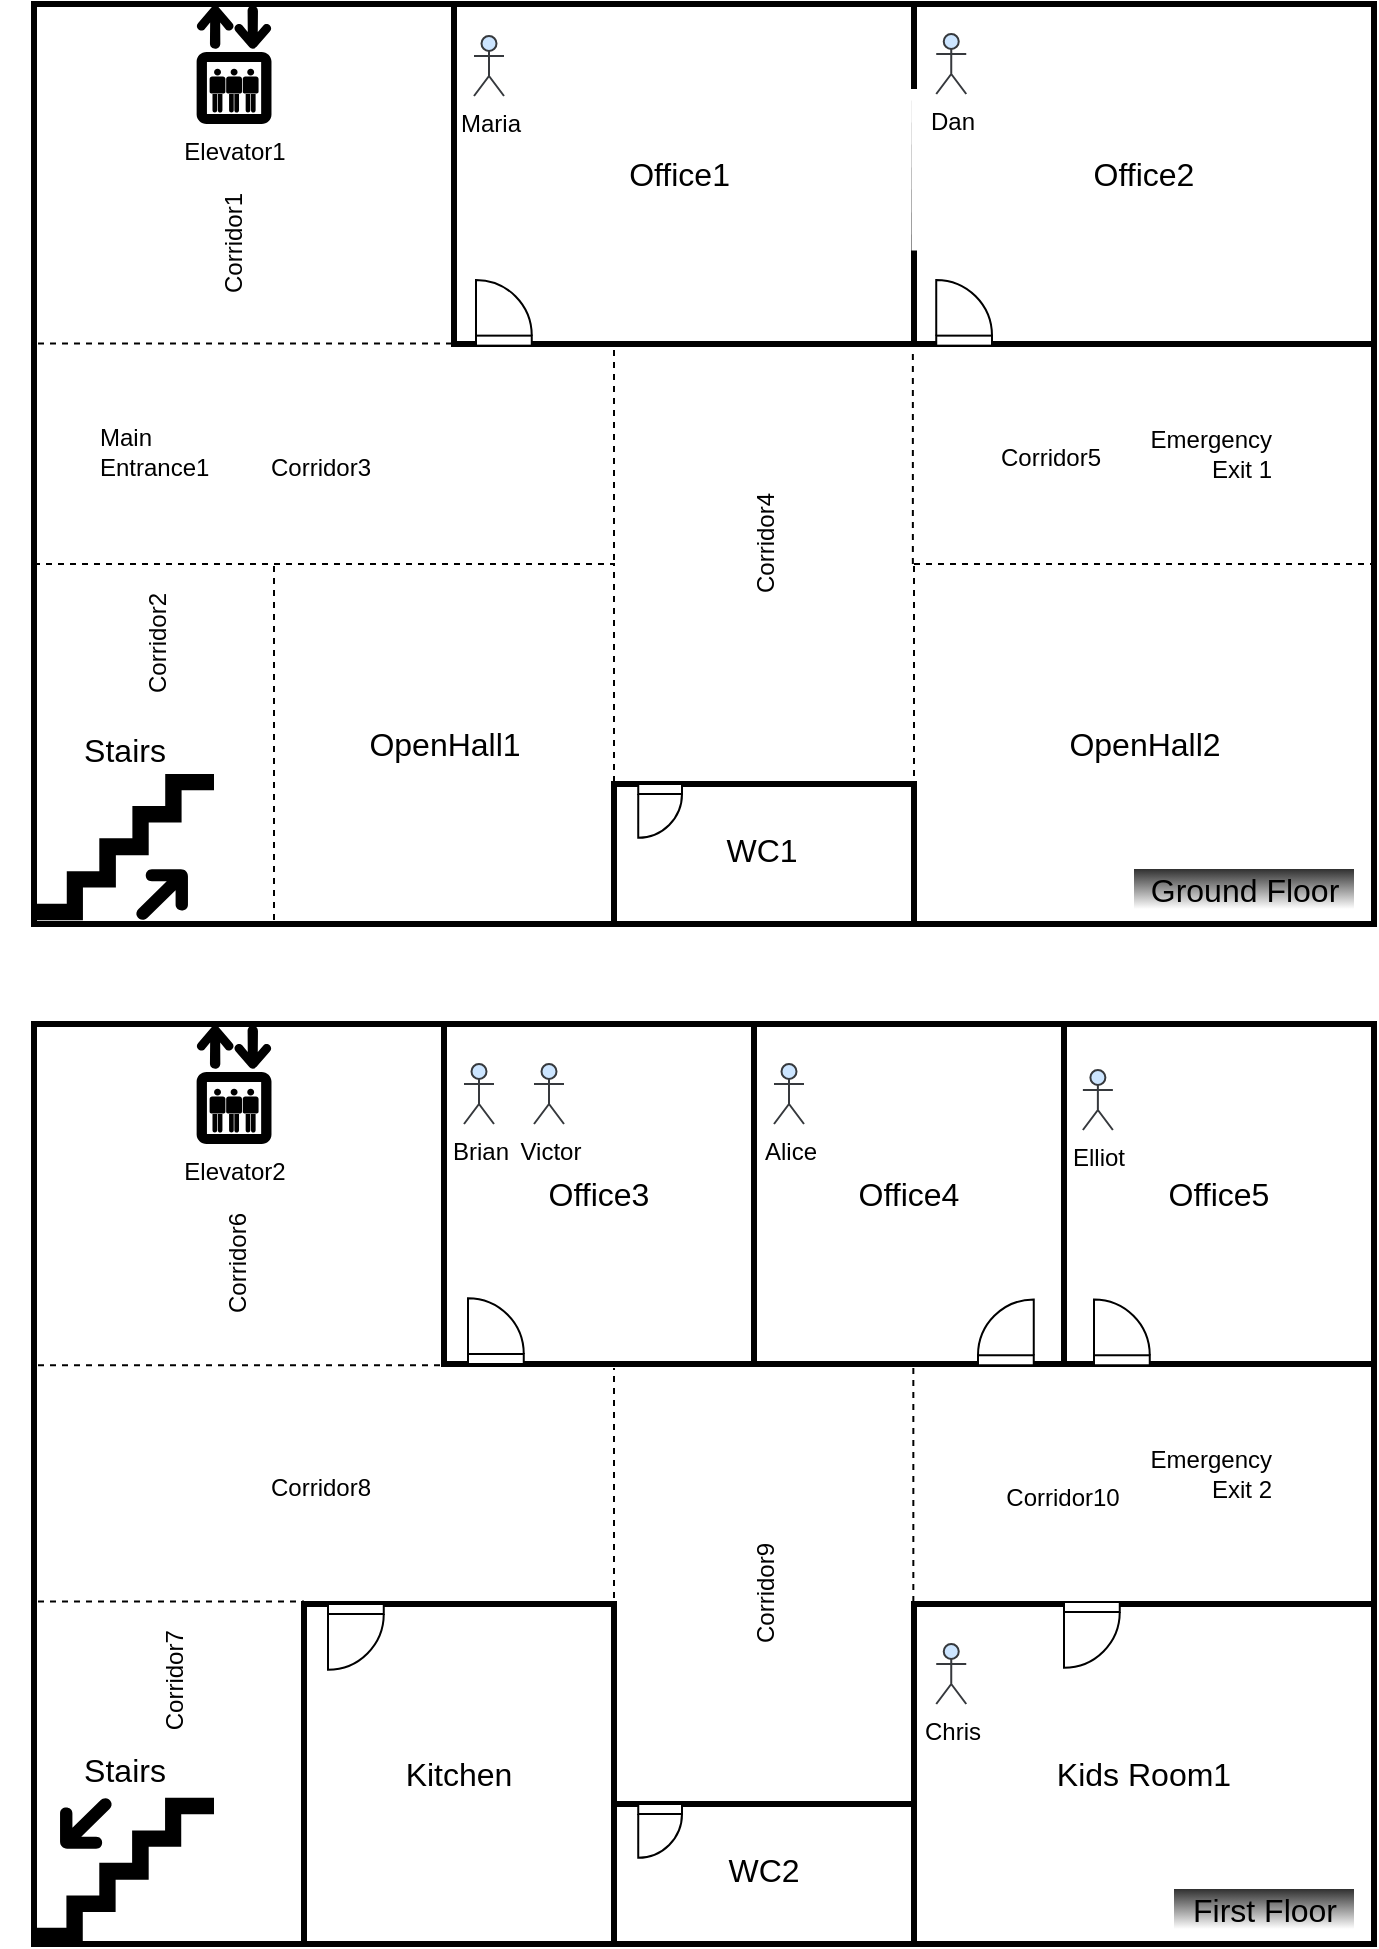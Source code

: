 <mxfile version="13.4.3" type="device"><diagram id="AgTGCRMTPQJ3MTFmMoZi" name="Page-1"><mxGraphModel dx="1983" dy="1103" grid="1" gridSize="10" guides="1" tooltips="1" connect="1" arrows="1" fold="1" page="1" pageScale="1" pageWidth="827" pageHeight="1169" math="0" shadow="0"><root><mxCell id="0"/><mxCell id="1" parent="0"/><mxCell id="2" value="" style="rounded=0;whiteSpace=wrap;html=1;strokeWidth=3;" parent="1" vertex="1"><mxGeometry x="70" y="10" width="670" height="460" as="geometry"/></mxCell><mxCell id="3" value="Main &lt;br&gt;Entrance1" style="shape=image;html=1;verticalAlign=middle;verticalLabelPosition=middle;labelBackgroundColor=#ffffff;imageAspect=0;aspect=fixed;image=https://cdn4.iconfinder.com/data/icons/basic-user-interface-elements/700/exit-enter-leave-door-out-128.png;labelPosition=right;align=left;" parent="1" vertex="1"><mxGeometry x="53" y="210" width="48" height="48" as="geometry"/></mxCell><mxCell id="4" value="Emergency&lt;br&gt;Exit 1" style="shape=image;html=1;verticalAlign=middle;verticalLabelPosition=middle;labelBackgroundColor=#ffffff;imageAspect=0;aspect=fixed;image=https://cdn2.iconfinder.com/data/icons/public-services/64/EMERGENCY_EXIT-signaling-door-signs-direction-arrow-128.png;labelPosition=left;align=right;" parent="1" vertex="1"><mxGeometry x="690" y="210" width="50" height="50" as="geometry"/></mxCell><mxCell id="5" value="&lt;span style=&quot;font-size: 16px&quot;&gt;Stairs&lt;/span&gt;" style="shape=mxgraph.signs.travel.upstairs;html=1;fillColor=#000000;strokeColor=none;verticalLabelPosition=top;verticalAlign=bottom;align=center;labelPosition=center;" parent="1" vertex="1"><mxGeometry x="70" y="395" width="90" height="75" as="geometry"/></mxCell><mxCell id="6" value="&lt;font style=&quot;font-size: 16px&quot;&gt;Office1&amp;nbsp;&lt;/font&gt;" style="rounded=0;whiteSpace=wrap;html=1;fillColor=#ffffff;strokeWidth=3;" parent="1" vertex="1"><mxGeometry x="280" y="10" width="230" height="170" as="geometry"/></mxCell><mxCell id="7" value="&lt;span style=&quot;font-size: 16px&quot;&gt;Office2&lt;/span&gt;" style="rounded=0;whiteSpace=wrap;html=1;fillColor=#ffffff;strokeWidth=3;" parent="1" vertex="1"><mxGeometry x="510" y="10" width="230" height="170" as="geometry"/></mxCell><mxCell id="8" value="" style="rounded=0;whiteSpace=wrap;html=1;fillColor=#ffffff;strokeWidth=3;" parent="1" vertex="1"><mxGeometry x="360" y="400" width="150" height="70" as="geometry"/></mxCell><mxCell id="9" value="&lt;font style=&quot;font-size: 16px&quot;&gt;WC1&lt;/font&gt;" style="text;html=1;strokeColor=none;fillColor=none;align=center;verticalAlign=middle;whiteSpace=wrap;rounded=0;fontSize=12;" parent="1" vertex="1"><mxGeometry x="414" y="422.5" width="40" height="20" as="geometry"/></mxCell><mxCell id="10" value="" style="rounded=0;whiteSpace=wrap;html=1;strokeWidth=3;" parent="1" vertex="1"><mxGeometry x="70" y="520" width="670" height="460" as="geometry"/></mxCell><mxCell id="11" value="&lt;span style=&quot;text-align: right&quot;&gt;Emergency&lt;br&gt;&lt;/span&gt;&lt;span style=&quot;text-align: right&quot;&gt;Exit 2&lt;/span&gt;" style="shape=image;html=1;verticalAlign=middle;verticalLabelPosition=middle;labelBackgroundColor=#ffffff;imageAspect=0;aspect=fixed;image=https://cdn2.iconfinder.com/data/icons/public-services/64/EMERGENCY_EXIT-signaling-door-signs-direction-arrow-128.png;labelPosition=left;align=right;sketch=0;" parent="1" vertex="1"><mxGeometry x="690" y="720" width="50" height="50" as="geometry"/></mxCell><mxCell id="12" value="&lt;font style=&quot;font-size: 16px&quot;&gt;Stairs&lt;/font&gt;" style="shape=mxgraph.signs.travel.upstairs;html=1;fillColor=#000000;strokeColor=none;verticalLabelPosition=top;verticalAlign=bottom;align=center;flipV=1;flipH=1;labelPosition=center;" parent="1" vertex="1"><mxGeometry x="70" y="905" width="90" height="75" as="geometry"/></mxCell><mxCell id="14" value="&lt;span style=&quot;font-size: 16px&quot;&gt;Office3&lt;/span&gt;" style="rounded=0;whiteSpace=wrap;html=1;fillColor=#ffffff;strokeWidth=3;" parent="1" vertex="1"><mxGeometry x="275" y="520" width="155" height="170" as="geometry"/></mxCell><mxCell id="15" value="&lt;span style=&quot;font-size: 16px&quot;&gt;Office5&lt;/span&gt;" style="rounded=0;whiteSpace=wrap;html=1;fillColor=#ffffff;strokeWidth=3;" parent="1" vertex="1"><mxGeometry x="585" y="520" width="155" height="170" as="geometry"/></mxCell><mxCell id="16" value="" style="rounded=0;whiteSpace=wrap;html=1;fillColor=#ffffff;strokeWidth=3;" parent="1" vertex="1"><mxGeometry x="360" y="910" width="150" height="70" as="geometry"/></mxCell><mxCell id="17" value="&lt;font style=&quot;font-size: 16px&quot;&gt;WC2&lt;/font&gt;" style="text;html=1;strokeColor=none;fillColor=none;align=center;verticalAlign=middle;whiteSpace=wrap;rounded=0;fontSize=12;" parent="1" vertex="1"><mxGeometry x="415" y="932.5" width="40" height="20" as="geometry"/></mxCell><mxCell id="18" value="&lt;span style=&quot;font-size: 16px&quot;&gt;Office4&lt;/span&gt;" style="rounded=0;whiteSpace=wrap;html=1;fillColor=#ffffff;strokeWidth=3;" parent="1" vertex="1"><mxGeometry x="430" y="520" width="155" height="170" as="geometry"/></mxCell><mxCell id="19" value="&lt;font style=&quot;font-size: 16px&quot;&gt;Kitchen&lt;/font&gt;" style="rounded=0;whiteSpace=wrap;html=1;fillColor=#ffffff;strokeWidth=3;" parent="1" vertex="1"><mxGeometry x="205" y="810" width="155" height="170" as="geometry"/></mxCell><mxCell id="20" value="&lt;font style=&quot;font-size: 16px&quot;&gt;Kids Room1&lt;/font&gt;" style="rounded=0;whiteSpace=wrap;html=1;fillColor=#ffffff;strokeWidth=3;" parent="1" vertex="1"><mxGeometry x="510" y="810" width="230" height="170" as="geometry"/></mxCell><mxCell id="21" value="Ground Floor" style="text;html=1;align=center;verticalAlign=middle;resizable=0;points=[];autosize=1;fontSize=16;fillColor=#303030;gradientColor=#ffffff;" parent="1" vertex="1"><mxGeometry x="620" y="442.5" width="110" height="20" as="geometry"/></mxCell><mxCell id="22" value="First Floor" style="text;html=1;align=center;verticalAlign=middle;resizable=0;points=[];autosize=1;fontSize=16;fillColor=#303030;gradientColor=#ffffff;" parent="1" vertex="1"><mxGeometry x="640" y="952.5" width="90" height="20" as="geometry"/></mxCell><mxCell id="23" value="&lt;font style=&quot;font-size: 12px&quot;&gt;Corridor1&lt;/font&gt;" style="text;html=1;align=center;verticalAlign=middle;resizable=0;points=[];autosize=1;rotation=-90;" parent="1" vertex="1"><mxGeometry x="135" y="120" width="70" height="20" as="geometry"/></mxCell><mxCell id="24" value="&lt;font style=&quot;font-size: 12px&quot;&gt;Corridor2&lt;/font&gt;" style="text;html=1;align=center;verticalAlign=middle;resizable=0;points=[];autosize=1;fontSize=16;rotation=-90;" parent="1" vertex="1"><mxGeometry x="95" y="315" width="70" height="30" as="geometry"/></mxCell><mxCell id="25" value="&lt;font style=&quot;font-size: 12px&quot;&gt;Corridor6&lt;/font&gt;" style="text;html=1;align=center;verticalAlign=middle;resizable=0;points=[];autosize=1;fontSize=16;rotation=-90;" parent="1" vertex="1"><mxGeometry x="135" y="625" width="70" height="30" as="geometry"/></mxCell><mxCell id="26" value="OpenHall2" style="text;html=1;align=center;verticalAlign=middle;resizable=0;points=[];autosize=1;fontSize=16;" parent="1" vertex="1"><mxGeometry x="580" y="370" width="90" height="20" as="geometry"/></mxCell><mxCell id="27" value="&lt;font style=&quot;font-size: 12px&quot;&gt;Corridor7&lt;/font&gt;" style="text;html=1;align=center;verticalAlign=middle;resizable=0;points=[];autosize=1;fontSize=16;rotation=-90;" parent="1" vertex="1"><mxGeometry x="103" y="833.63" width="70" height="30" as="geometry"/></mxCell><mxCell id="28" value="&lt;font style=&quot;font-size: 12px&quot;&gt;Corridor8&lt;/font&gt;" style="text;html=1;align=center;verticalAlign=middle;resizable=0;points=[];autosize=1;fontSize=16;rotation=0;" parent="1" vertex="1"><mxGeometry x="178" y="735" width="70" height="30" as="geometry"/></mxCell><mxCell id="29" value="&lt;font style=&quot;font-size: 12px&quot;&gt;Corridor9&lt;/font&gt;" style="text;html=1;align=center;verticalAlign=middle;resizable=0;points=[];autosize=1;fontSize=16;rotation=-90;" parent="1" vertex="1"><mxGeometry x="399" y="790" width="70" height="30" as="geometry"/></mxCell><mxCell id="30" value="&lt;font style=&quot;font-size: 12px&quot;&gt;Corridor10&lt;/font&gt;" style="text;html=1;align=center;verticalAlign=middle;resizable=0;points=[];autosize=1;fontSize=16;rotation=0;" parent="1" vertex="1"><mxGeometry x="549" y="740" width="70" height="30" as="geometry"/></mxCell><mxCell id="31" value="Elevator1" style="shape=mxgraph.signs.travel.elevator;html=1;fillColor=#000000;strokeColor=none;verticalLabelPosition=bottom;verticalAlign=top;align=center;fontSize=12;gradientDirection=south;" parent="1" vertex="1"><mxGeometry x="150" y="10" width="40" height="60" as="geometry"/></mxCell><mxCell id="32" value="&lt;font style=&quot;font-size: 12px&quot;&gt;Corridor3&lt;/font&gt;" style="text;html=1;align=center;verticalAlign=middle;resizable=0;points=[];autosize=1;fontSize=16;rotation=0;" parent="1" vertex="1"><mxGeometry x="178" y="225" width="70" height="30" as="geometry"/></mxCell><mxCell id="33" value="&lt;font style=&quot;font-size: 12px&quot;&gt;Corridor4&lt;/font&gt;" style="text;html=1;align=center;verticalAlign=middle;resizable=0;points=[];autosize=1;fontSize=16;rotation=-90;" parent="1" vertex="1"><mxGeometry x="399" y="265" width="70" height="30" as="geometry"/></mxCell><mxCell id="34" value="&lt;font style=&quot;font-size: 12px&quot;&gt;Corridor5&lt;/font&gt;" style="text;html=1;align=center;verticalAlign=middle;resizable=0;points=[];autosize=1;fontSize=16;rotation=0;" parent="1" vertex="1"><mxGeometry x="542.88" y="220" width="70" height="30" as="geometry"/></mxCell><mxCell id="35" value="OpenHall1" style="text;html=1;align=center;verticalAlign=middle;resizable=0;points=[];autosize=1;fontSize=16;rotation=0;" parent="1" vertex="1"><mxGeometry x="230" y="370" width="90" height="20" as="geometry"/></mxCell><mxCell id="36" value="" style="whiteSpace=wrap;html=1;dashed=1;fillColor=none;" parent="1" vertex="1"><mxGeometry x="190" y="290" width="170" height="180" as="geometry"/></mxCell><mxCell id="37" value="" style="whiteSpace=wrap;html=1;dashed=1;fillColor=none;" parent="1" vertex="1"><mxGeometry x="510" y="290" width="230" height="180" as="geometry"/></mxCell><mxCell id="38" value="" style="endArrow=none;html=1;strokeWidth=3;entryX=0;entryY=0.25;entryDx=0;entryDy=0;exitX=0.001;exitY=0.725;exitDx=0;exitDy=0;exitPerimeter=0;strokeColor=#FFFFFF;" parent="1" source="7" target="7" edge="1"><mxGeometry width="50" height="50" relative="1" as="geometry"><mxPoint x="530" y="130" as="sourcePoint"/><mxPoint x="580" y="80" as="targetPoint"/></mxGeometry></mxCell><mxCell id="39" value="" style="shape=image;html=1;verticalAlign=top;verticalLabelPosition=bottom;labelBackgroundColor=#ffffff;imageAspect=0;aspect=fixed;image=https://cdn2.iconfinder.com/data/icons/font-awesome/1792/fire-extinguisher-128.png;dashed=1;" parent="1" vertex="1"><mxGeometry x="72" y="182" width="28" height="28" as="geometry"/></mxCell><mxCell id="40" value="" style="shape=image;html=1;verticalAlign=top;verticalLabelPosition=bottom;labelBackgroundColor=#ffffff;imageAspect=0;aspect=fixed;image=https://cdn2.iconfinder.com/data/icons/font-awesome/1792/fire-extinguisher-128.png;dashed=1;" parent="1" vertex="1"><mxGeometry x="72" y="694" width="28" height="28" as="geometry"/></mxCell><mxCell id="41" value="" style="shape=image;html=1;verticalAlign=top;verticalLabelPosition=bottom;labelBackgroundColor=#ffffff;imageAspect=0;aspect=fixed;image=https://cdn2.iconfinder.com/data/icons/font-awesome/1792/fire-extinguisher-128.png;dashed=1;" parent="1" vertex="1"><mxGeometry x="712" y="780" width="28" height="28" as="geometry"/></mxCell><mxCell id="42" value="" style="verticalLabelPosition=bottom;html=1;verticalAlign=top;align=center;shape=mxgraph.floorplan.doorLeft;aspect=fixed;rotation=-180;flipH=1;" parent="1" vertex="1"><mxGeometry x="291" y="151.19" width="27.88" height="29.63" as="geometry"/></mxCell><mxCell id="43" value="" style="verticalLabelPosition=bottom;html=1;verticalAlign=top;align=center;shape=mxgraph.floorplan.doorLeft;aspect=fixed;rotation=-180;flipH=1;" parent="1" vertex="1"><mxGeometry x="521.12" y="151.19" width="27.88" height="29.63" as="geometry"/></mxCell><mxCell id="44" value="" style="verticalLabelPosition=bottom;html=1;verticalAlign=top;align=center;shape=mxgraph.floorplan.doorLeft;aspect=fixed;rotation=-180;flipH=1;" parent="1" vertex="1"><mxGeometry x="287" y="660.37" width="27.88" height="29.63" as="geometry"/></mxCell><mxCell id="45" value="" style="verticalLabelPosition=bottom;html=1;verticalAlign=top;align=center;shape=mxgraph.floorplan.doorLeft;aspect=fixed;rotation=-180;flipH=0;" parent="1" vertex="1"><mxGeometry x="542" y="661" width="27.88" height="29.63" as="geometry"/></mxCell><mxCell id="46" value="" style="verticalLabelPosition=bottom;html=1;verticalAlign=top;align=center;shape=mxgraph.floorplan.doorLeft;aspect=fixed;rotation=-180;flipH=1;" parent="1" vertex="1"><mxGeometry x="600" y="661" width="27.88" height="29.63" as="geometry"/></mxCell><mxCell id="47" value="" style="verticalLabelPosition=bottom;html=1;verticalAlign=top;align=center;shape=mxgraph.floorplan.doorLeft;aspect=fixed;rotation=-180;flipH=1;flipV=1;" parent="1" vertex="1"><mxGeometry x="585" y="809" width="27.88" height="29.63" as="geometry"/></mxCell><mxCell id="48" value="" style="verticalLabelPosition=bottom;html=1;verticalAlign=top;align=center;shape=mxgraph.floorplan.doorLeft;aspect=fixed;rotation=-180;flipH=1;flipV=1;" parent="1" vertex="1"><mxGeometry x="217" y="810" width="27.88" height="29.63" as="geometry"/></mxCell><mxCell id="49" value="" style="verticalLabelPosition=bottom;html=1;verticalAlign=top;align=center;shape=mxgraph.floorplan.doorLeft;aspect=fixed;rotation=-180;flipH=1;flipV=1;" parent="1" vertex="1"><mxGeometry x="372.12" y="910" width="21.88" height="23.25" as="geometry"/></mxCell><mxCell id="50" value="" style="verticalLabelPosition=bottom;html=1;verticalAlign=top;align=center;shape=mxgraph.floorplan.doorLeft;aspect=fixed;rotation=-180;flipH=1;flipV=1;" parent="1" vertex="1"><mxGeometry x="372.12" y="400" width="21.88" height="23.25" as="geometry"/></mxCell><mxCell id="51" value="" style="endArrow=none;dashed=1;html=1;" parent="1" edge="1"><mxGeometry width="50" height="50" relative="1" as="geometry"><mxPoint x="360" y="288" as="sourcePoint"/><mxPoint x="360" y="180" as="targetPoint"/></mxGeometry></mxCell><mxCell id="52" value="" style="endArrow=none;dashed=1;html=1;" parent="1" edge="1"><mxGeometry width="50" height="50" relative="1" as="geometry"><mxPoint x="509.43" y="290" as="sourcePoint"/><mxPoint x="509.43" y="182.0" as="targetPoint"/></mxGeometry></mxCell><mxCell id="53" value="" style="endArrow=none;dashed=1;html=1;" parent="1" edge="1"><mxGeometry width="50" height="50" relative="1" as="geometry"><mxPoint x="360" y="807" as="sourcePoint"/><mxPoint x="360" y="692" as="targetPoint"/></mxGeometry></mxCell><mxCell id="54" value="" style="endArrow=none;dashed=1;html=1;" parent="1" edge="1"><mxGeometry width="50" height="50" relative="1" as="geometry"><mxPoint x="509.67" y="809" as="sourcePoint"/><mxPoint x="509.67" y="691" as="targetPoint"/></mxGeometry></mxCell><mxCell id="55" value="" style="endArrow=none;dashed=1;html=1;" parent="1" edge="1"><mxGeometry width="50" height="50" relative="1" as="geometry"><mxPoint x="72.0" y="808.81" as="sourcePoint"/><mxPoint x="205" y="808.81" as="targetPoint"/></mxGeometry></mxCell><mxCell id="56" value="" style="endArrow=none;dashed=1;html=1;" parent="1" edge="1"><mxGeometry width="50" height="50" relative="1" as="geometry"><mxPoint x="72.0" y="690.63" as="sourcePoint"/><mxPoint x="275" y="690.63" as="targetPoint"/></mxGeometry></mxCell><mxCell id="57" value="" style="endArrow=none;dashed=1;html=1;" parent="1" edge="1"><mxGeometry width="50" height="50" relative="1" as="geometry"><mxPoint x="72.0" y="179.81" as="sourcePoint"/><mxPoint x="280" y="179.81" as="targetPoint"/></mxGeometry></mxCell><mxCell id="58" value="" style="endArrow=none;dashed=1;html=1;" parent="1" edge="1"><mxGeometry width="50" height="50" relative="1" as="geometry"><mxPoint x="70" y="290" as="sourcePoint"/><mxPoint x="196.5" y="290" as="targetPoint"/></mxGeometry></mxCell><mxCell id="dyacfE3VNO2tznBDGMp2-59" value="Elliot" style="shape=umlActor;verticalLabelPosition=bottom;verticalAlign=top;html=1;outlineConnect=0;aspect=fixed;fillColor=#cce5ff;strokeColor=#36393d;" vertex="1" parent="1"><mxGeometry x="594.44" y="543" width="15" height="30" as="geometry"/></mxCell><mxCell id="dyacfE3VNO2tznBDGMp2-60" value="Dan" style="shape=umlActor;verticalLabelPosition=bottom;verticalAlign=top;html=1;outlineConnect=0;aspect=fixed;fillColor=#cce5ff;strokeColor=#36393d;" vertex="1" parent="1"><mxGeometry x="521.12" y="25" width="15" height="30" as="geometry"/></mxCell><mxCell id="dyacfE3VNO2tznBDGMp2-61" value="Alice" style="shape=umlActor;verticalLabelPosition=bottom;verticalAlign=top;html=1;outlineConnect=0;aspect=fixed;fillColor=#cce5ff;strokeColor=#36393d;" vertex="1" parent="1"><mxGeometry x="440" y="540" width="15" height="30" as="geometry"/></mxCell><mxCell id="dyacfE3VNO2tznBDGMp2-62" value="Maria" style="shape=umlActor;verticalLabelPosition=bottom;verticalAlign=top;html=1;outlineConnect=0;aspect=fixed;fillColor=#cce5ff;strokeColor=#36393d;" vertex="1" parent="1"><mxGeometry x="290" y="26" width="15" height="30" as="geometry"/></mxCell><mxCell id="dyacfE3VNO2tznBDGMp2-63" value="Chris" style="shape=umlActor;verticalLabelPosition=bottom;verticalAlign=top;html=1;outlineConnect=0;aspect=fixed;fillColor=#cce5ff;strokeColor=#36393d;" vertex="1" parent="1"><mxGeometry x="521.12" y="830" width="15" height="30" as="geometry"/></mxCell><mxCell id="dyacfE3VNO2tznBDGMp2-64" value="Victor" style="shape=umlActor;verticalLabelPosition=bottom;verticalAlign=top;html=1;outlineConnect=0;aspect=fixed;fillColor=#cce5ff;strokeColor=#36393d;" vertex="1" parent="1"><mxGeometry x="320" y="540" width="15" height="30" as="geometry"/></mxCell><mxCell id="dyacfE3VNO2tznBDGMp2-65" value="Brian" style="shape=umlActor;verticalLabelPosition=bottom;verticalAlign=top;html=1;outlineConnect=0;aspect=fixed;fillColor=#cce5ff;strokeColor=#36393d;" vertex="1" parent="1"><mxGeometry x="285" y="540" width="15" height="30" as="geometry"/></mxCell><mxCell id="dyacfE3VNO2tznBDGMp2-89" value="Elevator2" style="shape=mxgraph.signs.travel.elevator;html=1;fillColor=#000000;strokeColor=none;verticalLabelPosition=bottom;verticalAlign=top;align=center;fontSize=12;gradientDirection=south;" vertex="1" parent="1"><mxGeometry x="150" y="520" width="40" height="60" as="geometry"/></mxCell></root></mxGraphModel></diagram></mxfile>